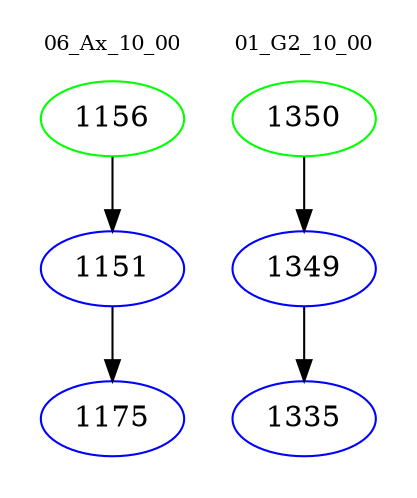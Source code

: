 digraph{
subgraph cluster_0 {
color = white
label = "06_Ax_10_00";
fontsize=10;
T0_1156 [label="1156", color="green"]
T0_1156 -> T0_1151 [color="black"]
T0_1151 [label="1151", color="blue"]
T0_1151 -> T0_1175 [color="black"]
T0_1175 [label="1175", color="blue"]
}
subgraph cluster_1 {
color = white
label = "01_G2_10_00";
fontsize=10;
T1_1350 [label="1350", color="green"]
T1_1350 -> T1_1349 [color="black"]
T1_1349 [label="1349", color="blue"]
T1_1349 -> T1_1335 [color="black"]
T1_1335 [label="1335", color="blue"]
}
}
